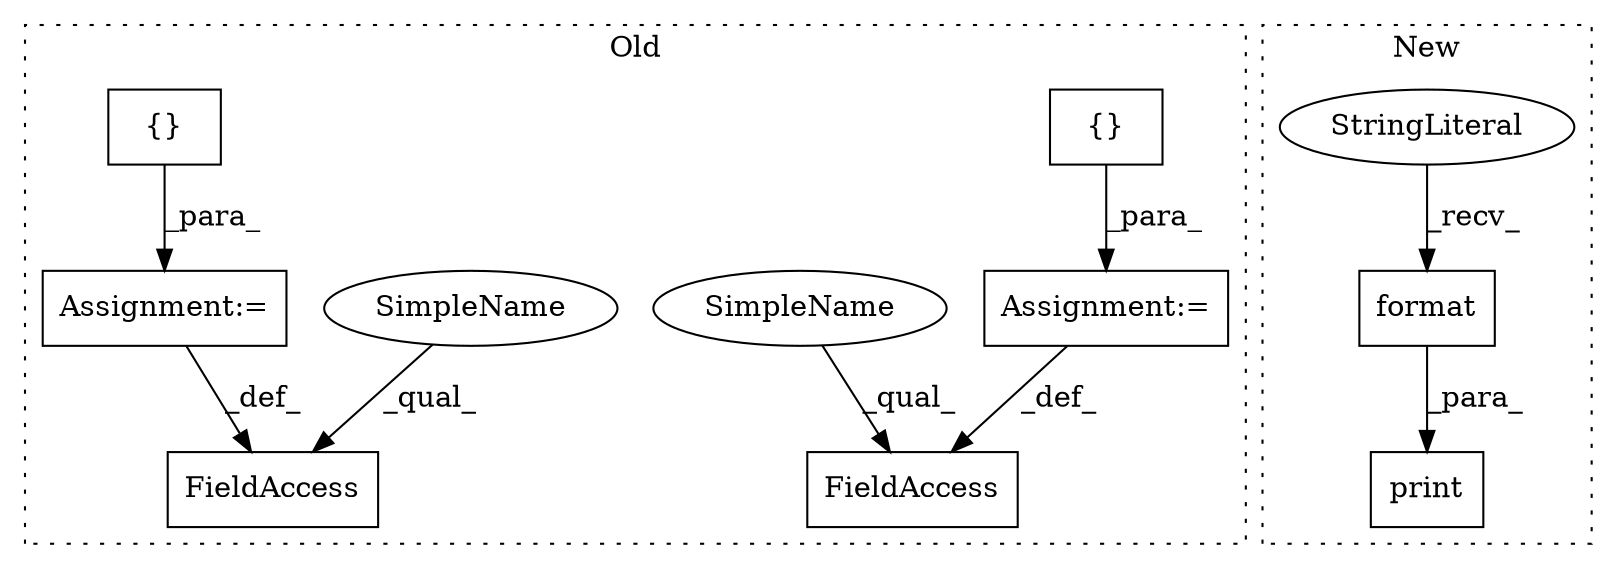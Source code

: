 digraph G {
subgraph cluster0 {
1 [label="{}" a="4" s="3507" l="2" shape="box"];
4 [label="Assignment:=" a="7" s="3489" l="1" shape="box"];
6 [label="FieldAccess" a="22" s="3474" l="15" shape="box"];
7 [label="FieldAccess" a="22" s="2611" l="15" shape="box"];
8 [label="{}" a="4" s="2644" l="2" shape="box"];
9 [label="Assignment:=" a="7" s="2626" l="1" shape="box"];
10 [label="SimpleName" a="42" s="3474" l="4" shape="ellipse"];
11 [label="SimpleName" a="42" s="2611" l="4" shape="ellipse"];
label = "Old";
style="dotted";
}
subgraph cluster1 {
2 [label="format" a="32" s="2920,2928" l="7,1" shape="box"];
3 [label="StringLiteral" a="45" s="2876" l="43" shape="ellipse"];
5 [label="print" a="32" s="2870,2929" l="6,1" shape="box"];
label = "New";
style="dotted";
}
1 -> 4 [label="_para_"];
2 -> 5 [label="_para_"];
3 -> 2 [label="_recv_"];
4 -> 6 [label="_def_"];
8 -> 9 [label="_para_"];
9 -> 7 [label="_def_"];
10 -> 6 [label="_qual_"];
11 -> 7 [label="_qual_"];
}